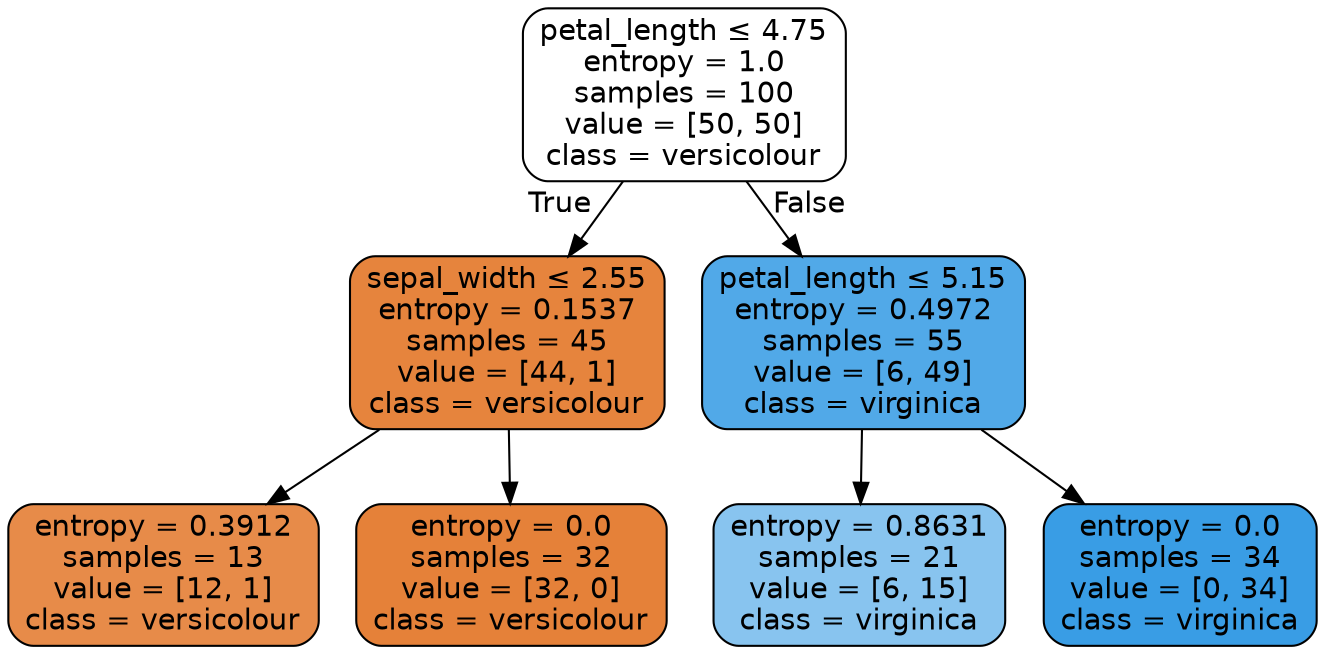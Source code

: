 digraph Tree {
node [shape=box, style="filled, rounded", color="black", fontname=helvetica] ;
edge [fontname=helvetica] ;
0 [label=<petal_length &le; 4.75<br/>entropy = 1.0<br/>samples = 100<br/>value = [50, 50]<br/>class = versicolour>, fillcolor="#e5813900"] ;
1 [label=<sepal_width &le; 2.55<br/>entropy = 0.1537<br/>samples = 45<br/>value = [44, 1]<br/>class = versicolour>, fillcolor="#e58139f9"] ;
0 -> 1 [labeldistance=2.5, labelangle=45, headlabel="True"] ;
2 [label=<entropy = 0.3912<br/>samples = 13<br/>value = [12, 1]<br/>class = versicolour>, fillcolor="#e58139ea"] ;
1 -> 2 ;
3 [label=<entropy = 0.0<br/>samples = 32<br/>value = [32, 0]<br/>class = versicolour>, fillcolor="#e58139ff"] ;
1 -> 3 ;
4 [label=<petal_length &le; 5.15<br/>entropy = 0.4972<br/>samples = 55<br/>value = [6, 49]<br/>class = virginica>, fillcolor="#399de5e0"] ;
0 -> 4 [labeldistance=2.5, labelangle=-45, headlabel="False"] ;
5 [label=<entropy = 0.8631<br/>samples = 21<br/>value = [6, 15]<br/>class = virginica>, fillcolor="#399de599"] ;
4 -> 5 ;
6 [label=<entropy = 0.0<br/>samples = 34<br/>value = [0, 34]<br/>class = virginica>, fillcolor="#399de5ff"] ;
4 -> 6 ;
}